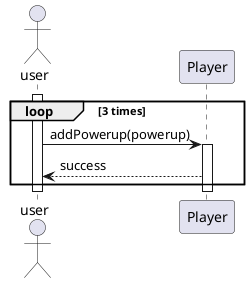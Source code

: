 @startuml
actor user

' TODO: check this one again'
' 
'participant Game as G
participant Player as P


activate user
'        user -> G: select powerups
'        activate G
'        G -> U: update selected powerups
'                activate U
'        U --> G: ok
'        G --> user: ok
'        deactivate U
'                deactivate G

loop 3 times
user -> P: addPowerup(powerup)
activate P
P --> user: success
end
deactivate P
deactivate user
@enduml
